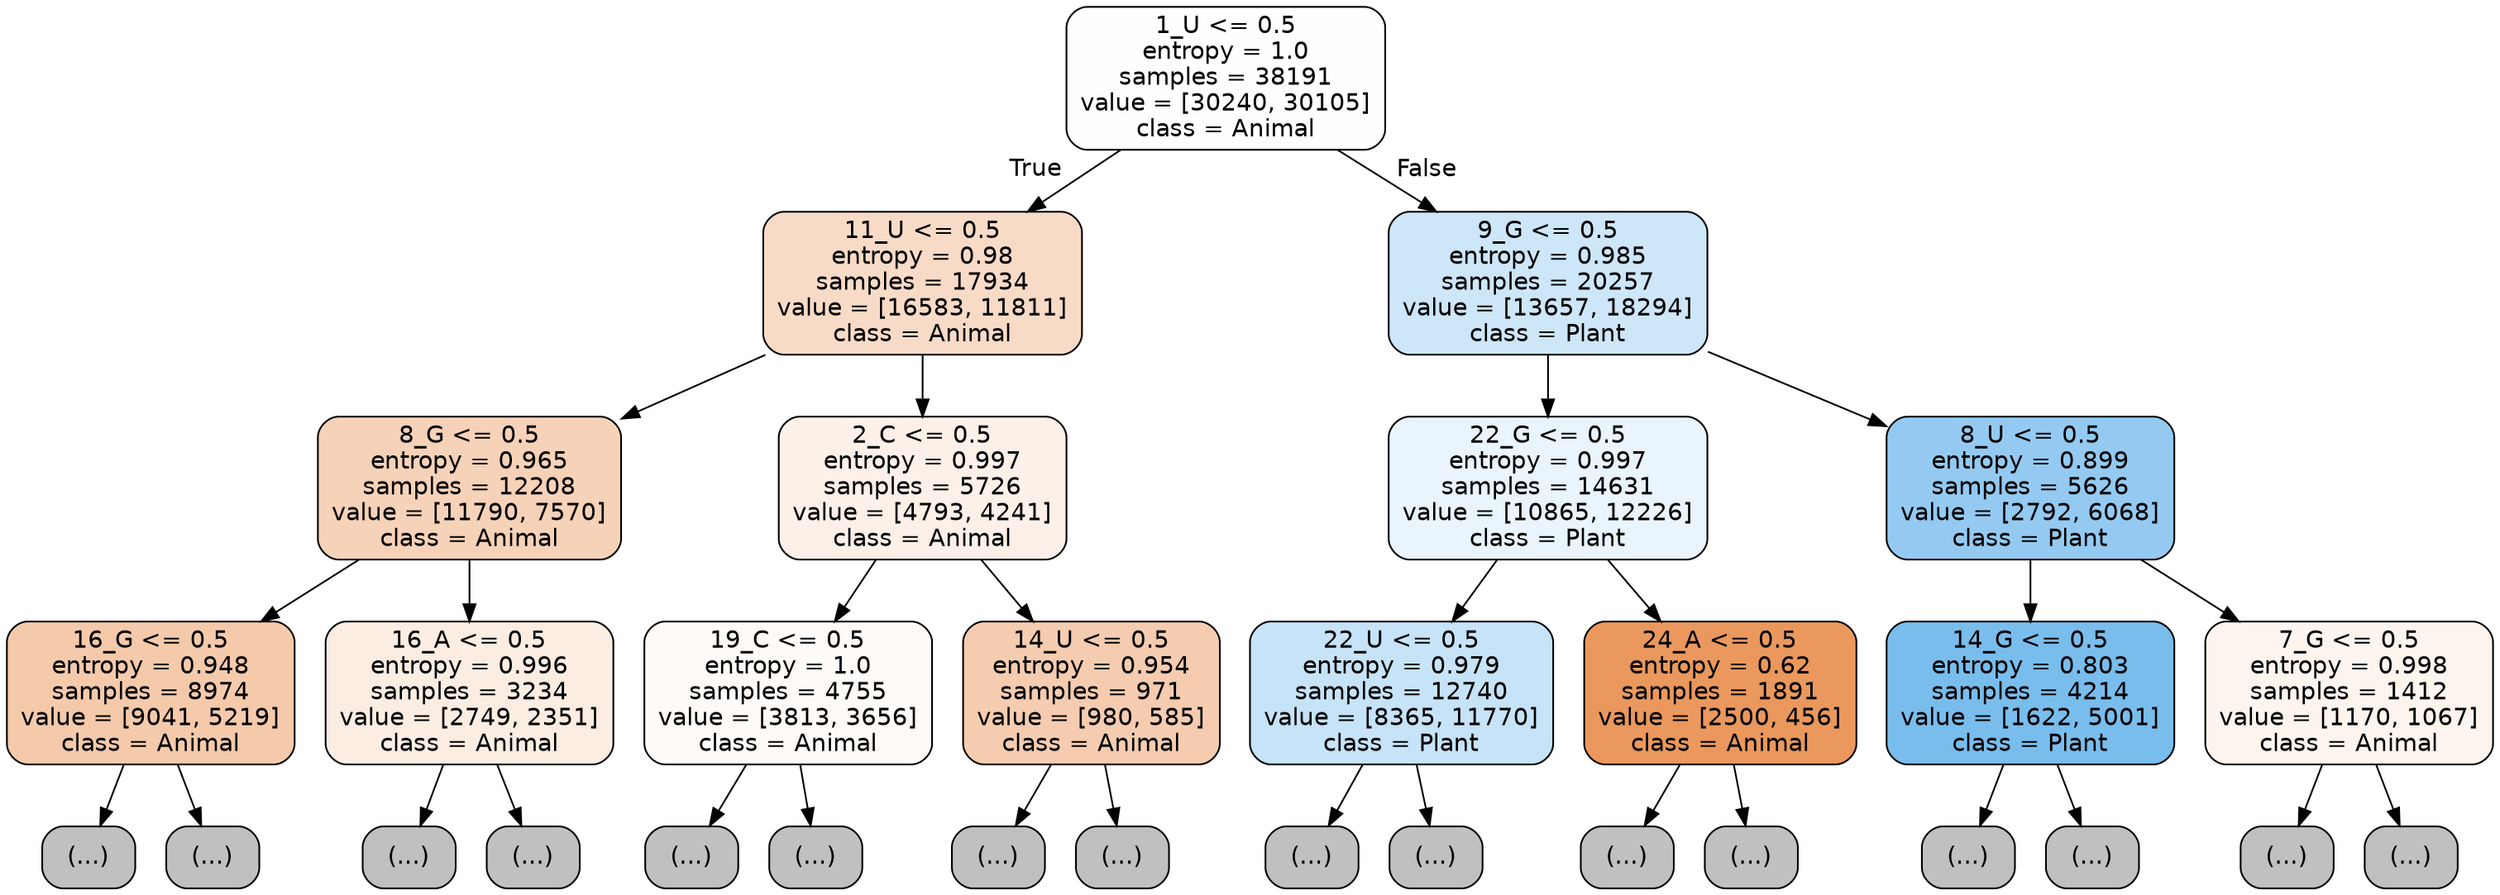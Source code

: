 digraph Tree {
node [shape=box, style="filled, rounded", color="black", fontname="helvetica"] ;
edge [fontname="helvetica"] ;
0 [label="1_U <= 0.5\nentropy = 1.0\nsamples = 38191\nvalue = [30240, 30105]\nclass = Animal", fillcolor="#fffefe"] ;
1 [label="11_U <= 0.5\nentropy = 0.98\nsamples = 17934\nvalue = [16583, 11811]\nclass = Animal", fillcolor="#f8dbc6"] ;
0 -> 1 [labeldistance=2.5, labelangle=45, headlabel="True"] ;
2 [label="8_G <= 0.5\nentropy = 0.965\nsamples = 12208\nvalue = [11790, 7570]\nclass = Animal", fillcolor="#f6d2b8"] ;
1 -> 2 ;
3 [label="16_G <= 0.5\nentropy = 0.948\nsamples = 8974\nvalue = [9041, 5219]\nclass = Animal", fillcolor="#f4caab"] ;
2 -> 3 ;
4 [label="(...)", fillcolor="#C0C0C0"] ;
3 -> 4 ;
3651 [label="(...)", fillcolor="#C0C0C0"] ;
3 -> 3651 ;
5146 [label="16_A <= 0.5\nentropy = 0.996\nsamples = 3234\nvalue = [2749, 2351]\nclass = Animal", fillcolor="#fbede2"] ;
2 -> 5146 ;
5147 [label="(...)", fillcolor="#C0C0C0"] ;
5146 -> 5147 ;
6494 [label="(...)", fillcolor="#C0C0C0"] ;
5146 -> 6494 ;
6969 [label="2_C <= 0.5\nentropy = 0.997\nsamples = 5726\nvalue = [4793, 4241]\nclass = Animal", fillcolor="#fcf0e8"] ;
1 -> 6969 ;
6970 [label="19_C <= 0.5\nentropy = 1.0\nsamples = 4755\nvalue = [3813, 3656]\nclass = Animal", fillcolor="#fefaf7"] ;
6969 -> 6970 ;
6971 [label="(...)", fillcolor="#C0C0C0"] ;
6970 -> 6971 ;
8554 [label="(...)", fillcolor="#C0C0C0"] ;
6970 -> 8554 ;
9119 [label="14_U <= 0.5\nentropy = 0.954\nsamples = 971\nvalue = [980, 585]\nclass = Animal", fillcolor="#f5ccaf"] ;
6969 -> 9119 ;
9120 [label="(...)", fillcolor="#C0C0C0"] ;
9119 -> 9120 ;
9515 [label="(...)", fillcolor="#C0C0C0"] ;
9119 -> 9515 ;
9664 [label="9_G <= 0.5\nentropy = 0.985\nsamples = 20257\nvalue = [13657, 18294]\nclass = Plant", fillcolor="#cde6f8"] ;
0 -> 9664 [labeldistance=2.5, labelangle=-45, headlabel="False"] ;
9665 [label="22_G <= 0.5\nentropy = 0.997\nsamples = 14631\nvalue = [10865, 12226]\nclass = Plant", fillcolor="#e9f4fc"] ;
9664 -> 9665 ;
9666 [label="22_U <= 0.5\nentropy = 0.979\nsamples = 12740\nvalue = [8365, 11770]\nclass = Plant", fillcolor="#c6e3f7"] ;
9665 -> 9666 ;
9667 [label="(...)", fillcolor="#C0C0C0"] ;
9666 -> 9667 ;
13774 [label="(...)", fillcolor="#C0C0C0"] ;
9666 -> 13774 ;
14501 [label="24_A <= 0.5\nentropy = 0.62\nsamples = 1891\nvalue = [2500, 456]\nclass = Animal", fillcolor="#ea985d"] ;
9665 -> 14501 ;
14502 [label="(...)", fillcolor="#C0C0C0"] ;
14501 -> 14502 ;
15069 [label="(...)", fillcolor="#C0C0C0"] ;
14501 -> 15069 ;
15110 [label="8_U <= 0.5\nentropy = 0.899\nsamples = 5626\nvalue = [2792, 6068]\nclass = Plant", fillcolor="#94caf1"] ;
9664 -> 15110 ;
15111 [label="14_G <= 0.5\nentropy = 0.803\nsamples = 4214\nvalue = [1622, 5001]\nclass = Plant", fillcolor="#79bded"] ;
15110 -> 15111 ;
15112 [label="(...)", fillcolor="#C0C0C0"] ;
15111 -> 15112 ;
16145 [label="(...)", fillcolor="#C0C0C0"] ;
15111 -> 16145 ;
16470 [label="7_G <= 0.5\nentropy = 0.998\nsamples = 1412\nvalue = [1170, 1067]\nclass = Animal", fillcolor="#fdf4ee"] ;
15110 -> 16470 ;
16471 [label="(...)", fillcolor="#C0C0C0"] ;
16470 -> 16471 ;
17040 [label="(...)", fillcolor="#C0C0C0"] ;
16470 -> 17040 ;
}